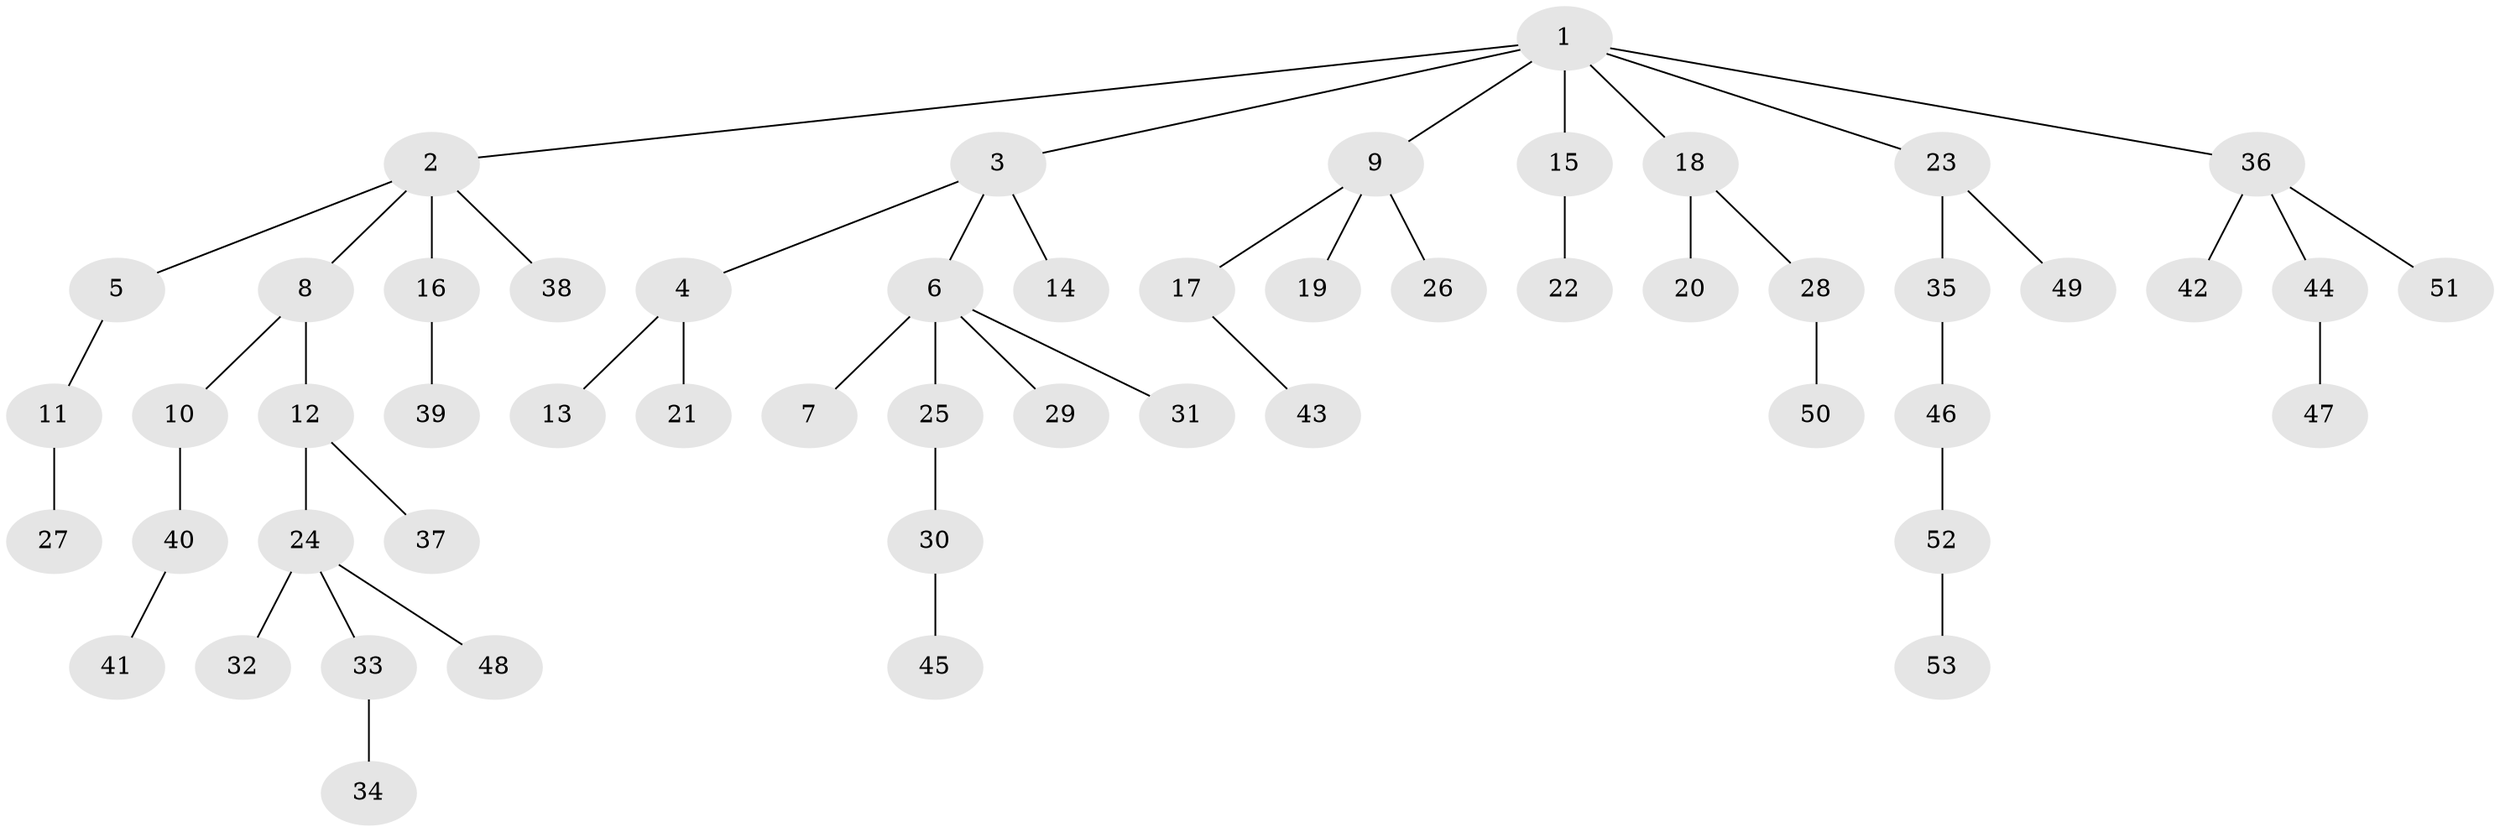 // Generated by graph-tools (version 1.1) at 2025/02/03/09/25 03:02:23]
// undirected, 53 vertices, 52 edges
graph export_dot {
graph [start="1"]
  node [color=gray90,style=filled];
  1;
  2;
  3;
  4;
  5;
  6;
  7;
  8;
  9;
  10;
  11;
  12;
  13;
  14;
  15;
  16;
  17;
  18;
  19;
  20;
  21;
  22;
  23;
  24;
  25;
  26;
  27;
  28;
  29;
  30;
  31;
  32;
  33;
  34;
  35;
  36;
  37;
  38;
  39;
  40;
  41;
  42;
  43;
  44;
  45;
  46;
  47;
  48;
  49;
  50;
  51;
  52;
  53;
  1 -- 2;
  1 -- 3;
  1 -- 9;
  1 -- 15;
  1 -- 18;
  1 -- 23;
  1 -- 36;
  2 -- 5;
  2 -- 8;
  2 -- 16;
  2 -- 38;
  3 -- 4;
  3 -- 6;
  3 -- 14;
  4 -- 13;
  4 -- 21;
  5 -- 11;
  6 -- 7;
  6 -- 25;
  6 -- 29;
  6 -- 31;
  8 -- 10;
  8 -- 12;
  9 -- 17;
  9 -- 19;
  9 -- 26;
  10 -- 40;
  11 -- 27;
  12 -- 24;
  12 -- 37;
  15 -- 22;
  16 -- 39;
  17 -- 43;
  18 -- 20;
  18 -- 28;
  23 -- 35;
  23 -- 49;
  24 -- 32;
  24 -- 33;
  24 -- 48;
  25 -- 30;
  28 -- 50;
  30 -- 45;
  33 -- 34;
  35 -- 46;
  36 -- 42;
  36 -- 44;
  36 -- 51;
  40 -- 41;
  44 -- 47;
  46 -- 52;
  52 -- 53;
}

